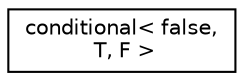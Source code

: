 digraph "Graphical Class Hierarchy"
{
  edge [fontname="Helvetica",fontsize="10",labelfontname="Helvetica",labelfontsize="10"];
  node [fontname="Helvetica",fontsize="10",shape=record];
  rankdir="LR";
  Node1 [label="conditional\< false,\l T, F \>",height=0.2,width=0.4,color="black", fillcolor="white", style="filled",URL="$structconditional_3_01false_00_01T_00_01F_01_4.html"];
}
